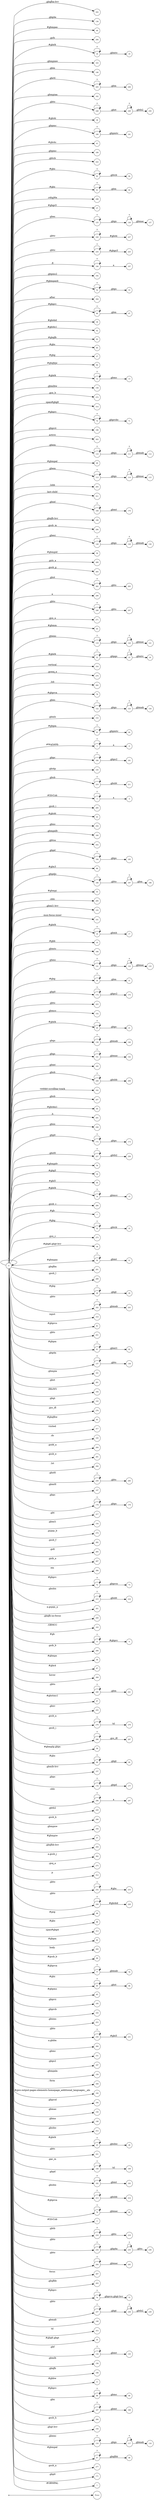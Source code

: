 digraph NFA {
  rankdir=LR;
  node [shape=circle, fontsize=10];
  __start [shape=point, label=""];
  __start -> None;
  225 [label="225"];
  202 [label="202"];
  136 [label="136"];
  211 [label="211"];
  49 [label="49"];
  266 [label="266"];
  18 [label="18"];
  219 [label="219"];
  163 [label="163"];
  53 [label="53"];
  24 [label="24"];
  146 [label="146"];
  205 [label="205"];
  162 [label="162"];
  31 [label="31"];
  248 [label="248"];
  130 [label="130"];
  38 [label="38"];
  190 [label="190"];
  41 [label="41"];
  189 [label="189"];
  187 [label="187"];
  222 [label="222"];
  93 [label="93"];
  91 [label="91"];
  298 [label="298"];
  37 [label="37"];
  185 [label="185"];
  125 [label="125"];
  226 [label="226"];
  19 [label="19"];
  224 [label="224"];
  106 [label="106"];
  121 [label="121"];
  192 [label="192"];
  52 [label="52"];
  304 [label="304"];
  66 [label="66"];
  39 [label="39"];
  42 [label="42"];
  82 [label="82"];
  85 [label="85"];
  27 [label="27"];
  84 [label="84"];
  12 [label="12"];
  158 [label="158"];
  235 [label="235"];
  272 [label="272"];
  314 [label="314"];
  216 [label="216"];
  70 [label="70"];
  196 [label="196"];
  303 [label="303"];
  110 [label="110"];
  46 [label="46"];
  113 [label="113"];
  293 [label="293"];
  142 [label="142"];
  241 [label="241"];
  311 [label="311"];
  169 [label="169"];
  123 [label="123"];
  199 [label="199"];
  290 [label="290"];
  128 [label="128"];
  56 [label="56"];
  269 [label="269"];
  283 [label="283"];
  262 [label="262"];
  26 [label="26"];
  299 [label="299"];
  246 [label="246"];
  271 [label="271"];
  45 [label="45"];
  119 [label="119"];
  238 [label="238"];
  22 [label="22"];
  316 [label="316"];
  270 [label="270"];
  292 [label="292"];
  69 [label="69"];
  135 [label="135"];
  76 [label="76"];
  122 [label="122"];
  153 [label="153"];
  183 [label="183"];
  63 [label="63"];
  181 [label="181"];
  209 [label="209"];
  118 [label="118"];
  5 [label="5"];
  180 [label="180"];
  231 [label="231"];
  145 [label="145"];
  109 [label="109"];
  0 [label="0"];
  210 [label="210"];
  3 [label="3"];
  285 [label="285"];
  43 [label="43"];
  254 [label="254"];
  138 [label="138"];
  160 [label="160"];
  252 [label="252"];
  287 [label="287"];
  258 [label="258"];
  184 [label="184"];
  177 [label="177"];
  86 [label="86"];
  186 [label="186"];
  115 [label="115"];
  55 [label="55"];
  295 [label="295"];
  80 [label="80"];
  155 [label="155"];
  17 [label="17"];
  101 [label="101"];
  16 [label="16"];
  10 [label="10"];
  166 [label="166"];
  131 [label="131"];
  30 [label="30"];
  174 [label="174"];
  223 [label="223"];
  279 [label="279"];
  152 [label="152"];
  20 [label="20"];
  127 [label="127"];
  139 [label="139"];
  141 [label="141"];
  165 [label="165"];
  208 [label="208"];
  102 [label="102"];
  207 [label="207"];
  40 [label="40"];
  114 [label="114"];
  291 [label="291"];
  256 [label="256"];
  129 [label="129"];
  172 [label="172"];
  257 [label="257"];
  33 [label="33"];
  73 [label="73"];
  243 [label="243"];
  126 [label="126"];
  54 [label="54"];
  34 [label="34"];
  94 [label="94"];
  44 [label="44"];
  14 [label="14"];
  280 [label="280"];
  7 [label="7"];
  32 [label="32"];
  273 [label="273"];
  36 [label="36"];
  50 [label="50"];
  201 [label="201"];
  289 [label="289"];
  4 [label="4"];
  6 [label="6"];
  188 [label="188"];
  28 [label="28"];
  242 [label="242"];
  310 [label="310"];
  81 [label="81"];
  251 [label="251"];
  15 [label="15"];
  61 [label="61"];
  137 [label="137"];
  92 [label="92"];
  161 [label="161"];
  236 [label="236"];
  261 [label="261"];
  104 [label="104"];
  143 [label="143"];
  276 [label="276"];
  83 [label="83"];
  317 [label="317"];
  105 [label="105"];
  264 [label="264"];
  281 [label="281"];
  294 [label="294"];
  259 [label="259"];
  147 [label="147"];
  178 [label="178"];
  173 [label="173"];
  217 [label="217"];
  229 [label="229"];
  154 [label="154"];
  233 [label="233"];
  274 [label="274"];
  282 [label="282"];
  265 [label="265"];
  267 [label="267"];
  306 [label="306"];
  175 [label="175"];
  72 [label="72"];
  215 [label="215"];
  301 [label="301"];
  200 [label="200"];
  21 [label="21"];
  103 [label="103"];
  51 [label="51"];
  8 [label="8"];
  268 [label="268"];
  59 [label="59"];
  13 [label="13"];
  87 [label="87"];
  96 [label="96"];
  170 [label="170"];
  309 [label="309"];
  75 [label="75"];
  240 [label="240"];
  97 [label="97"];
  255 [label="255"];
  278 [label="278"];
  286 [label="286"];
  247 [label="247"];
  58 [label="58"];
  227 [label="227"];
  89 [label="89"];
  157 [label="157"];
  176 [label="176"];
  296 [label="296"];
  220 [label="220"];
  288 [label="288"];
  250 [label="250"];
  164 [label="164"];
  57 [label="57"];
  204 [label="204"];
  302 [label="302"];
  275 [label="275"];
  312 [label="312"];
  232 [label="232"];
  206 [label="206"];
  228 [label="228"];
  98 [label="98"];
  120 [label="120"];
  239 [label="239"];
  88 [label="88"];
  313 [label="313"];
  60 [label="60"];
  305 [label="305"];
  99 [label="99"];
  77 [label="77"];
  95 [label="95"];
  62 [label="62"];
  65 [label="65"];
  195 [label="195"];
  263 [label="263"];
  124 [label="124"];
  179 [label="179"];
  191 [label="191"];
  193 [label="193"];
  253 [label="253"];
  230 [label="230"];
  300 [label="300"];
  67 [label="67"];
  133 [label="133"];
  151 [label="151"];
  197 [label="197"];
  249 [label="249"];
  159 [label="159"];
  308 [label="308"];
  100 [label="100"];
  194 [label="194"];
  150 [label="150"];
  23 [label="23"];
  148 [label="148"];
  212 [label="212"];
  71 [label="71"];
  25 [label="25"];
  221 [label="221"];
  111 [label="111"];
  108 [label="108"];
  182 [label="182"];
  213 [label="213"];
  79 [label="79"];
  140 [label="140"];
  2 [label="2"];
  218 [label="218"];
  214 [label="214"];
  234 [label="234"];
  297 [label="297"];
  244 [label="244"];
  245 [label="245"];
  307 [label="307"];
  112 [label="112"];
  203 [label="203"];
  117 [label="117"];
  90 [label="90"];
  74 [label="74"];
  237 [label="237"];
  149 [label="149"];
  315 [label="315"];
  35 [label="35"];
  168 [label="168"];
  48 [label="48"];
  134 [label="134"];
  156 [label="156"];
  198 [label="198"];
  9 [label="9"];
  11 [label="11"];
  68 [label="68"];
  167 [label="167"];
  260 [label="260"];
  284 [label="284"];
  64 [label="64"];
  144 [label="144"];
  116 [label="116"];
  47 [label="47"];
  277 [label="277"];
  171 [label="171"];
  1 [label="1"];
  78 [label="78"];
  107 [label="107"];
  29 [label="29"];
  132 [label="132"];
  { node [shape=doublecircle]; 1 2 4 6 7 9 10 11 13 15 17 19 21 24 26 27 29 31 33 34 35 36 37 38 39 40 41 42 43 44 45 46 48 49 51 53 54 55 56 57 58 59 60 62 64 65 67 69 71 73 75 76 78 80 81 82 83 84 85 86 87 88 90 92 94 96 97 98 99 100 101 102 103 104 105 107 109 112 115 118 121 124 127 130 133 135 136 138 140 142 143 144 145 146 147 148 149 150 151 152 153 154 155 156 157 158 159 160 161 162 163 164 165 166 168 170 171 173 175 177 179 181 183 185 188 189 191 192 193 194 195 196 197 198 199 200 201 202 203 204 206 207 209 211 212 214 216 217 219 220 221 222 223 225 227 229 231 233 236 239 241 243 245 247 250 251 252 253 254 255 256 258 260 261 263 264 265 266 267 268 269 270 271 272 273 274 275 276 277 279 280 281 282 283 284 285 287 288 289 290 291 292 293 294 295 297 298 299 300 301 302 303 304 305 306 307 308 309 310 311 312 313 314 315 316 317 }
  0 -> 0 [label="*"];
  0 -> 1 [label="#GBMPAL"];
  0 -> 2 [label="#SIvCob"];
  0 -> 3 [label="#SIvCob"];
  3 -> 3 [label="*"];
  3 -> 4 [label="a"];
  0 -> 5 [label="#WqQANb"];
  5 -> 5 [label="*"];
  5 -> 6 [label="a"];
  0 -> 7 [label="#gb"];
  0 -> 8 [label="#gb"];
  8 -> 8 [label="*"];
  8 -> 9 [label="#gbprc"];
  0 -> 10 [label="#gbb"];
  0 -> 11 [label="#gbbw"];
  0 -> 12 [label="#gbd4"];
  12 -> 12 [label="*"];
  12 -> 13 [label=".gbmc"];
  0 -> 14 [label="#gbd4"];
  14 -> 14 [label="*"];
  14 -> 15 [label=".gbmcc"];
  0 -> 16 [label="#gbd4"];
  16 -> 16 [label="*"];
  16 -> 17 [label=".gbmh"];
  0 -> 18 [label="#gbd4"];
  18 -> 18 [label="*"];
  18 -> 19 [label=".gbmtc"];
  0 -> 20 [label="#gbd4"];
  20 -> 20 [label="*"];
  20 -> 21 [label=".gbpc"];
  0 -> 22 [label="#gbd4"];
  22 -> 22 [label="*"];
  22 -> 23 [label=".gbpgs"];
  23 -> 23 [label="*"];
  23 -> 24 [label=".gbmtc"];
  0 -> 25 [label="#gbd4"];
  25 -> 25 [label="*"];
  25 -> 26 [label=".gbsbic"];
  0 -> 27 [label="#gbg"];
  0 -> 28 [label="#gbg"];
  28 -> 28 [label="*"];
  28 -> 29 [label=".gbgt"];
  0 -> 30 [label="#gbg"];
  30 -> 30 [label="*"];
  30 -> 31 [label=".gbm"];
  0 -> 32 [label="#gbg"];
  32 -> 32 [label="*"];
  32 -> 33 [label=".gbtcb"];
  0 -> 34 [label="#gbg5"];
  0 -> 35 [label="#gbg6.gbgt"];
  0 -> 36 [label="#gbg6.gbgt-hvr"];
  0 -> 37 [label="#gbgs5"];
  0 -> 38 [label="#gbi4i"];
  0 -> 39 [label="#gbi4id"];
  0 -> 40 [label="#gbi4m1"];
  0 -> 41 [label="#gbi4s"];
  0 -> 42 [label="#gbi4s1"];
  0 -> 43 [label="#gbi4t"];
  0 -> 44 [label="#gbi5"];
  0 -> 45 [label="#gbmm"];
  0 -> 46 [label="#gbmpal"];
  0 -> 47 [label="#gbmpal"];
  47 -> 47 [label="*"];
  47 -> 48 [label=".gbqfbb"];
  0 -> 49 [label="#gbmpas"];
  0 -> 50 [label="#gbmpas"];
  50 -> 50 [label="*"];
  50 -> 51 [label=".gbmt"];
  0 -> 52 [label="#gbmpasb"];
  52 -> 52 [label="*"];
  52 -> 53 [label=".gbps"];
  0 -> 54 [label="#gbmpdv"];
  0 -> 55 [label="#gbmpi"];
  0 -> 56 [label="#gbmpid"];
  0 -> 57 [label="#gbmpiw"];
  0 -> 58 [label="#gbmplp.gbps"];
  0 -> 59 [label="#gbmps"];
  0 -> 60 [label="#gbpm"];
  0 -> 61 [label="#gbpm"];
  61 -> 61 [label="*"];
  61 -> 62 [label=".gbml1"];
  0 -> 63 [label="#gbpm"];
  63 -> 63 [label="*"];
  63 -> 64 [label=".gbpmtc"];
  0 -> 65 [label="#gbpms"];
  0 -> 66 [label="#gbprc"];
  66 -> 66 [label="*"];
  66 -> 67 [label=".gbm"];
  0 -> 68 [label="#gbprc"];
  68 -> 68 [label="*"];
  68 -> 69 [label=".gbmc"];
  0 -> 70 [label="#gbprc"];
  70 -> 70 [label="*"];
  70 -> 71 [label=".gbprcbc"];
  0 -> 72 [label="#gbprc"];
  72 -> 72 [label="*"];
  72 -> 73 [label=".gbprcx"];
  0 -> 74 [label="#gbprc"];
  74 -> 74 [label="*"];
  74 -> 75 [label=".gbprcx.gbgt-hvr"];
  0 -> 76 [label="#gbprca"];
  0 -> 77 [label="#gbprca"];
  77 -> 77 [label="*"];
  77 -> 78 [label=".gbmab"];
  0 -> 79 [label="#gbprca"];
  79 -> 79 [label="*"];
  79 -> 80 [label=".gbmac"];
  0 -> 81 [label="#gbprcs"];
  0 -> 82 [label="#gbqfb"];
  0 -> 83 [label="#gbqfbw"];
  0 -> 84 [label="#gbqfqw"];
  0 -> 85 [label="#gbs"];
  0 -> 86 [label="#gbx3"];
  0 -> 87 [label="#gbx4"];
  0 -> 88 [label="#gbz"];
  0 -> 89 [label="#gbz"];
  89 -> 89 [label="*"];
  89 -> 90 [label=".gbgt"];
  0 -> 91 [label="#gbz"];
  91 -> 91 [label="*"];
  91 -> 92 [label=".gbm"];
  0 -> 93 [label="#gbz"];
  93 -> 93 [label="*"];
  93 -> 94 [label=".gbtcb"];
  0 -> 95 [label="#gbz"];
  95 -> 95 [label="*"];
  95 -> 96 [label=".gbzt"];
  0 -> 97 [label="#gbztms1"];
  0 -> 98 [label="#gog"];
  0 -> 99 [label="#gssb_b"];
  0 -> 100 [label="#gws-output-pages-elements-homepage_additional_languages__als"];
  0 -> 101 [label="-moz-focus-inner"];
  0 -> 102 [label="-webkit-scrollbar-track"];
  0 -> 103 [label=".GBMCC"];
  0 -> 104 [label=".H6sW5"];
  0 -> 105 [label=".ds"];
  0 -> 106 [label=".fl"];
  106 -> 106 [label="*"];
  106 -> 107 [label="a"];
  0 -> 108 [label=".gac_m"];
  108 -> 108 [label="*"];
  108 -> 109 [label="td"];
  0 -> 110 [label=".gbem"];
  110 -> 110 [label="*"];
  110 -> 111 [label=".gbgs"];
  111 -> 111 [label="*"];
  111 -> 112 [label=".gbmab"];
  0 -> 113 [label=".gbem"];
  113 -> 113 [label="*"];
  113 -> 114 [label=".gbgs"];
  114 -> 114 [label="*"];
  114 -> 115 [label=".gbmac"];
  0 -> 116 [label=".gbemi"];
  116 -> 116 [label="*"];
  116 -> 117 [label=".gbgs"];
  117 -> 117 [label="*"];
  117 -> 118 [label=".gbmab"];
  0 -> 119 [label=".gbemi"];
  119 -> 119 [label="*"];
  119 -> 120 [label=".gbgs"];
  120 -> 120 [label="*"];
  120 -> 121 [label=".gbmac"];
  0 -> 122 [label=".gbes"];
  122 -> 122 [label="*"];
  122 -> 123 [label=".gbgs"];
  123 -> 123 [label="*"];
  123 -> 124 [label=".gbmab"];
  0 -> 125 [label=".gbes"];
  125 -> 125 [label="*"];
  125 -> 126 [label=".gbgs"];
  126 -> 126 [label="*"];
  126 -> 127 [label=".gbmac"];
  0 -> 128 [label=".gbesi"];
  128 -> 128 [label="*"];
  128 -> 129 [label=".gbgs"];
  129 -> 129 [label="*"];
  129 -> 130 [label=".gbmab"];
  0 -> 131 [label=".gbesi"];
  131 -> 131 [label="*"];
  131 -> 132 [label=".gbgs"];
  132 -> 132 [label="*"];
  132 -> 133 [label=".gbmac"];
  0 -> 134 [label=".gbf"];
  134 -> 134 [label="*"];
  134 -> 135 [label=".gbmt"];
  0 -> 136 [label=".gbg4a"];
  0 -> 137 [label=".gbg4a"];
  137 -> 137 [label="*"];
  137 -> 138 [label=".gbts"];
  0 -> 139 [label=".gbgs"];
  139 -> 139 [label="*"];
  139 -> 140 [label=".gbmab"];
  0 -> 141 [label=".gbgs"];
  141 -> 141 [label="*"];
  141 -> 142 [label=".gbmac"];
  0 -> 143 [label=".gbgt"];
  0 -> 144 [label=".gbgt-hvr"];
  0 -> 145 [label=".gbi4p"];
  0 -> 146 [label=".gbm"];
  0 -> 147 [label=".gbm0l"];
  0 -> 148 [label=".gbma"];
  0 -> 149 [label=".gbmab"];
  0 -> 150 [label=".gbmac"];
  0 -> 151 [label=".gbmc"];
  0 -> 152 [label=".gbmcc"];
  0 -> 153 [label=".gbmh"];
  0 -> 154 [label=".gbml1"];
  0 -> 155 [label=".gbml1-hvr"];
  0 -> 156 [label=".gbmlb"];
  0 -> 157 [label=".gbmlb-hvr"];
  0 -> 158 [label=".gbmlbw"];
  0 -> 159 [label=".gbmpala"];
  0 -> 160 [label=".gbmpalb"];
  0 -> 161 [label=".gbmpia"];
  0 -> 162 [label=".gbmpiaa"];
  0 -> 163 [label=".gbmpiaw"];
  0 -> 164 [label=".gbmpnw"];
  0 -> 165 [label=".gbmt"];
  0 -> 166 [label=".gbmtc"];
  0 -> 167 [label=".gbn"];
  167 -> 167 [label="*"];
  167 -> 168 [label=".gbmt"];
  0 -> 169 [label=".gbnd"];
  169 -> 169 [label="*"];
  169 -> 170 [label=".gbmt"];
  0 -> 171 [label=".gbp0"];
  0 -> 172 [label=".gbp0"];
  172 -> 172 [label="*"];
  172 -> 173 [label=".gbps"];
  0 -> 174 [label=".gbp0"];
  174 -> 174 [label="*"];
  174 -> 175 [label=".gbps2"];
  0 -> 176 [label=".gbpc"];
  176 -> 176 [label="*"];
  176 -> 177 [label=".gbpd"];
  0 -> 178 [label=".gbpc"];
  178 -> 178 [label="*"];
  178 -> 179 [label=".gbps"];
  0 -> 180 [label=".gbpc"];
  180 -> 180 [label="*"];
  180 -> 181 [label=".gbps2"];
  0 -> 182 [label=".gbpd"];
  182 -> 182 [label="*"];
  182 -> 183 [label=".gbmt"];
  0 -> 184 [label=".gbpd"];
  184 -> 184 [label="*"];
  184 -> 185 [label=".gbps"];
  0 -> 186 [label=".gbpdjs"];
  186 -> 186 [label="*"];
  186 -> 187 [label=".gbto"];
  187 -> 187 [label="*"];
  187 -> 188 [label=".gbm"];
  0 -> 189 [label=".gbpmc"];
  0 -> 190 [label=".gbpmc"];
  190 -> 190 [label="*"];
  190 -> 191 [label=".gbpmtc"];
  0 -> 192 [label=".gbpms2"];
  0 -> 193 [label=".gbprcb"];
  0 -> 194 [label=".gbprcd"];
  0 -> 195 [label=".gbprci"];
  0 -> 196 [label=".gbprct"];
  0 -> 197 [label=".gbps2"];
  0 -> 198 [label=".gbqfb"];
  0 -> 199 [label=".gbqfb-hvr"];
  0 -> 200 [label=".gbqfb-no-focus"];
  0 -> 201 [label=".gbqfba"];
  0 -> 202 [label=".gbqfba-hvr"];
  0 -> 203 [label=".gbqfbb"];
  0 -> 204 [label=".gbqfbb-hvr"];
  0 -> 205 [label=".gbrtl"];
  205 -> 205 [label="*"];
  205 -> 206 [label=".gbm"];
  0 -> 207 [label=".gbsb"];
  0 -> 208 [label=".gbsb"];
  208 -> 208 [label="*"];
  208 -> 209 [label=".gbsbb"];
  0 -> 210 [label=".gbsb"];
  210 -> 210 [label="*"];
  210 -> 211 [label=".gbsbt"];
  0 -> 212 [label=".gbsbic"];
  0 -> 213 [label=".gbsbis"];
  213 -> 213 [label="*"];
  213 -> 214 [label=".gbsbb"];
  0 -> 215 [label=".gbsbis"];
  215 -> 215 [label="*"];
  215 -> 216 [label=".gbsbt"];
  0 -> 217 [label=".gbt"];
  0 -> 218 [label=".gbtb"];
  218 -> 218 [label="*"];
  218 -> 219 [label=".gbts"];
  0 -> 220 [label=".gbtb2"];
  0 -> 221 [label=".gbtc"];
  0 -> 222 [label=".gbtcb"];
  0 -> 223 [label=".gbto"];
  0 -> 224 [label=".gbto"];
  224 -> 224 [label="*"];
  224 -> 225 [label="#gbgs5"];
  0 -> 226 [label=".gbto"];
  226 -> 226 [label="*"];
  226 -> 227 [label="#gbi4i"];
  0 -> 228 [label=".gbto"];
  228 -> 228 [label="*"];
  228 -> 229 [label="#gbi4id"];
  0 -> 230 [label=".gbto"];
  230 -> 230 [label="*"];
  230 -> 231 [label="#gbi5"];
  0 -> 232 [label=".gbto"];
  232 -> 232 [label="*"];
  232 -> 233 [label="#gbs"];
  0 -> 234 [label=".gbto"];
  234 -> 234 [label="*"];
  234 -> 235 [label=".gbg4a"];
  235 -> 235 [label="*"];
  235 -> 236 [label=".gbts"];
  0 -> 237 [label=".gbto"];
  237 -> 237 [label="*"];
  237 -> 238 [label=".gbgt"];
  238 -> 238 [label="*"];
  238 -> 239 [label=".gbtb2"];
  0 -> 240 [label=".gbto"];
  240 -> 240 [label="*"];
  240 -> 241 [label=".gbm"];
  0 -> 242 [label=".gbto"];
  242 -> 242 [label="*"];
  242 -> 243 [label=".gbmab"];
  0 -> 244 [label=".gbto"];
  244 -> 244 [label="*"];
  244 -> 245 [label=".gbmac"];
  0 -> 246 [label=".gbto"];
  246 -> 246 [label="*"];
  246 -> 247 [label=".gbts"];
  0 -> 248 [label=".gbto"];
  248 -> 248 [label="*"];
  248 -> 249 [label=".gbzt"];
  249 -> 249 [label="*"];
  249 -> 250 [label=".gbtb2"];
  0 -> 251 [label=".gbts"];
  0 -> 252 [label=".gbtsa"];
  0 -> 253 [label=".gbxms"];
  0 -> 254 [label=".gbxo"];
  0 -> 255 [label=".gbxv"];
  0 -> 256 [label=".gbxx"];
  0 -> 257 [label=".gbz0l"];
  257 -> 257 [label="*"];
  257 -> 258 [label=".gbtb2"];
  0 -> 259 [label=".gbz0l"];
  259 -> 259 [label="*"];
  259 -> 260 [label=".gbts"];
  0 -> 261 [label=".gbzt"];
  0 -> 262 [label=".gbzt"];
  262 -> 262 [label="*"];
  262 -> 263 [label=".gbts"];
  0 -> 264 [label=".gsdd_a"];
  0 -> 265 [label=".gsfi"];
  0 -> 266 [label=".gsfs"];
  0 -> 267 [label=".gsib_a"];
  0 -> 268 [label=".gsib_b"];
  0 -> 269 [label=".gsls_a"];
  0 -> 270 [label=".gsmq_a"];
  0 -> 271 [label=".gsn_a"];
  0 -> 272 [label=".gsn_b"];
  0 -> 273 [label=".gsn_c"];
  0 -> 274 [label=".gspqs_b"];
  0 -> 275 [label=".gsq_a"];
  0 -> 276 [label=".gss_ifl"];
  0 -> 277 [label=".gssb_a"];
  0 -> 278 [label=".gssb_a"];
  278 -> 278 [label="*"];
  278 -> 279 [label="td"];
  0 -> 280 [label=".gssb_c"];
  0 -> 281 [label=".gssb_e"];
  0 -> 282 [label=".gssb_f"];
  0 -> 283 [label=".gssb_g"];
  0 -> 284 [label=".gssb_h"];
  0 -> 285 [label=".gssb_i"];
  0 -> 286 [label=".gssb_i"];
  286 -> 286 [label="*"];
  286 -> 287 [label=".gss_ifl"];
  0 -> 288 [label=".gssb_k"];
  0 -> 289 [label=".gssb_l"];
  0 -> 290 [label=".gssb_m"];
  0 -> 291 [label=".h"];
  0 -> 292 [label=".lsb"];
  0 -> 293 [label=".lsbb"];
  0 -> 294 [label=".lst"];
  0 -> 295 [label=".sblc"];
  0 -> 296 [label=".sblc"];
  296 -> 296 [label="*"];
  296 -> 297 [label="a"];
  0 -> 298 [label=".z4hgWe"];
  0 -> 299 [label="a"];
  0 -> 300 [label="a.gbiba"];
  0 -> 301 [label="a.gspqs_a"];
  0 -> 302 [label="a.gssb_j"];
  0 -> 303 [label="active"];
  0 -> 304 [label="after"];
  0 -> 305 [label="body"];
  0 -> 306 [label="em"];
  0 -> 307 [label="focus"];
  0 -> 308 [label="form"];
  0 -> 309 [label="hover"];
  0 -> 310 [label="input"];
  0 -> 311 [label="last-child"];
  0 -> 312 [label="p"];
  0 -> 313 [label="span#gbg4"];
  0 -> 314 [label="span#gbg6"];
  0 -> 315 [label="td"];
  0 -> 316 [label="vertical"];
  0 -> 317 [label="visited"];
}
